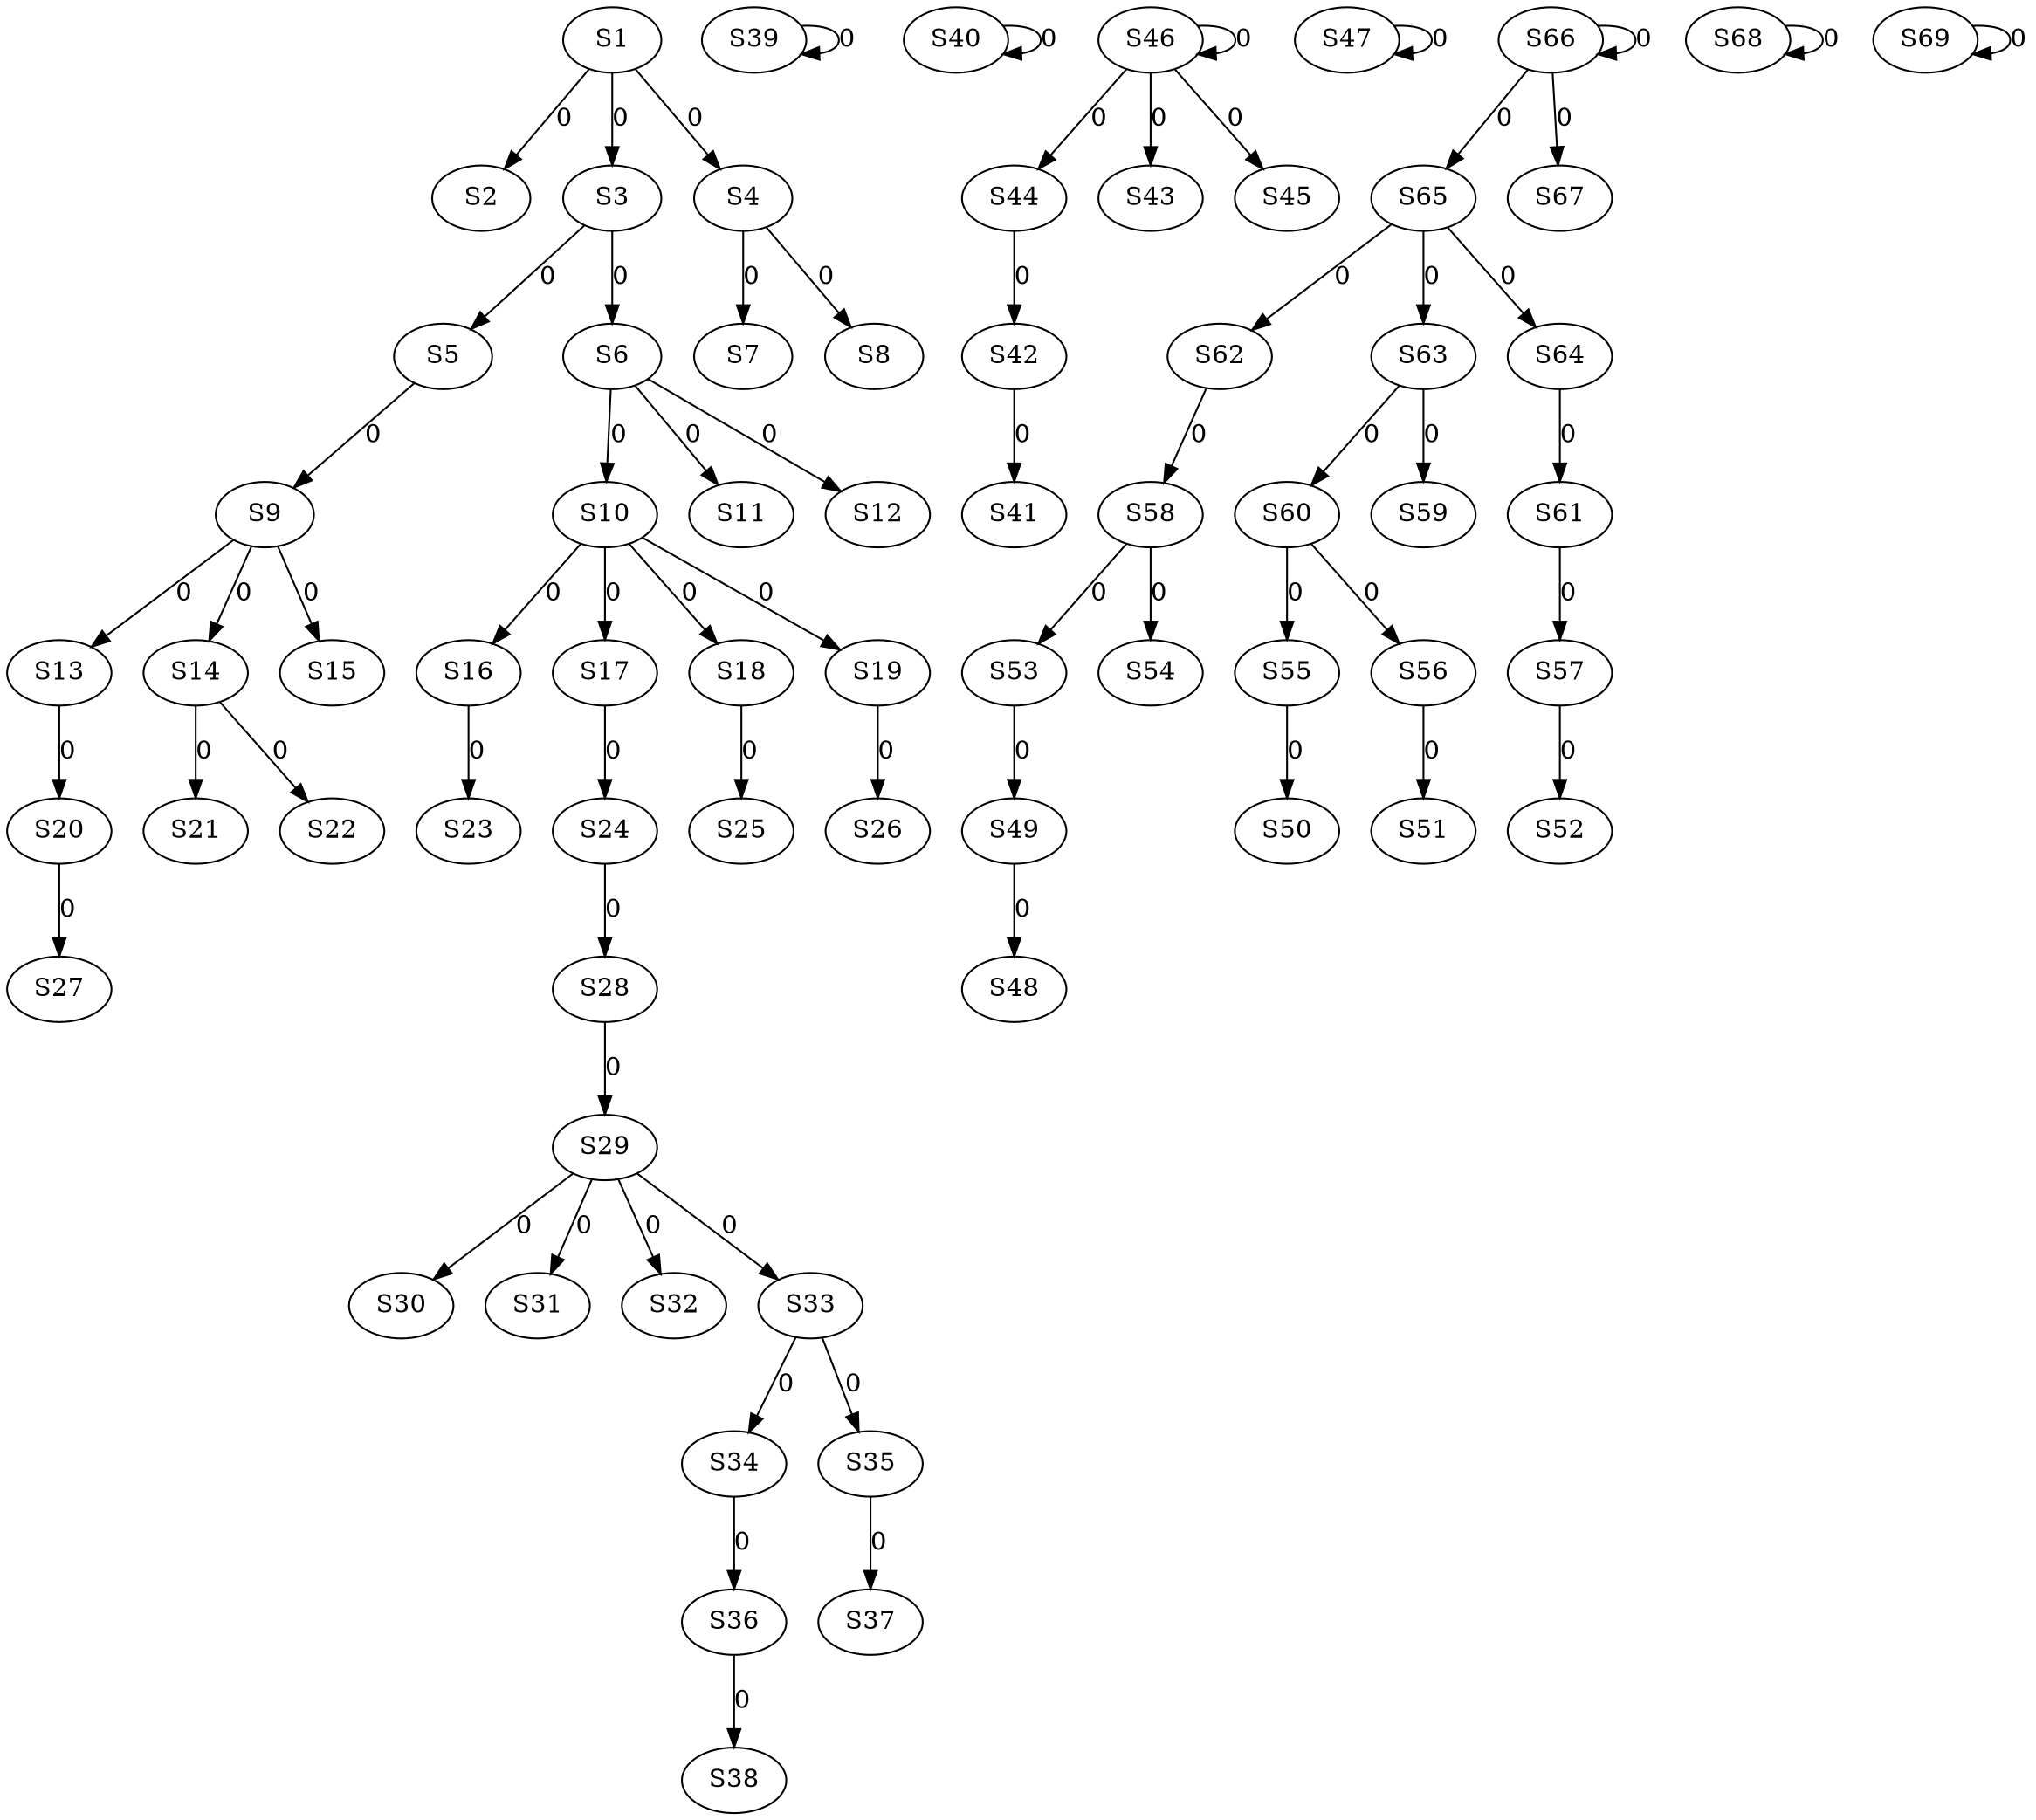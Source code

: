 strict digraph {
	S1 -> S2 [ label = 0 ];
	S1 -> S3 [ label = 0 ];
	S1 -> S4 [ label = 0 ];
	S3 -> S5 [ label = 0 ];
	S3 -> S6 [ label = 0 ];
	S4 -> S7 [ label = 0 ];
	S4 -> S8 [ label = 0 ];
	S5 -> S9 [ label = 0 ];
	S6 -> S10 [ label = 0 ];
	S6 -> S11 [ label = 0 ];
	S6 -> S12 [ label = 0 ];
	S9 -> S13 [ label = 0 ];
	S9 -> S14 [ label = 0 ];
	S9 -> S15 [ label = 0 ];
	S10 -> S16 [ label = 0 ];
	S10 -> S17 [ label = 0 ];
	S10 -> S18 [ label = 0 ];
	S10 -> S19 [ label = 0 ];
	S13 -> S20 [ label = 0 ];
	S14 -> S21 [ label = 0 ];
	S14 -> S22 [ label = 0 ];
	S16 -> S23 [ label = 0 ];
	S17 -> S24 [ label = 0 ];
	S18 -> S25 [ label = 0 ];
	S19 -> S26 [ label = 0 ];
	S20 -> S27 [ label = 0 ];
	S24 -> S28 [ label = 0 ];
	S28 -> S29 [ label = 0 ];
	S29 -> S30 [ label = 0 ];
	S29 -> S31 [ label = 0 ];
	S29 -> S32 [ label = 0 ];
	S29 -> S33 [ label = 0 ];
	S33 -> S34 [ label = 0 ];
	S33 -> S35 [ label = 0 ];
	S34 -> S36 [ label = 0 ];
	S35 -> S37 [ label = 0 ];
	S36 -> S38 [ label = 0 ];
	S39 -> S39 [ label = 0 ];
	S40 -> S40 [ label = 0 ];
	S42 -> S41 [ label = 0 ];
	S44 -> S42 [ label = 0 ];
	S46 -> S43 [ label = 0 ];
	S46 -> S44 [ label = 0 ];
	S46 -> S45 [ label = 0 ];
	S46 -> S46 [ label = 0 ];
	S47 -> S47 [ label = 0 ];
	S49 -> S48 [ label = 0 ];
	S53 -> S49 [ label = 0 ];
	S55 -> S50 [ label = 0 ];
	S56 -> S51 [ label = 0 ];
	S57 -> S52 [ label = 0 ];
	S58 -> S53 [ label = 0 ];
	S58 -> S54 [ label = 0 ];
	S60 -> S55 [ label = 0 ];
	S60 -> S56 [ label = 0 ];
	S61 -> S57 [ label = 0 ];
	S62 -> S58 [ label = 0 ];
	S63 -> S59 [ label = 0 ];
	S63 -> S60 [ label = 0 ];
	S64 -> S61 [ label = 0 ];
	S65 -> S62 [ label = 0 ];
	S65 -> S63 [ label = 0 ];
	S65 -> S64 [ label = 0 ];
	S66 -> S65 [ label = 0 ];
	S66 -> S66 [ label = 0 ];
	S66 -> S67 [ label = 0 ];
	S68 -> S68 [ label = 0 ];
	S69 -> S69 [ label = 0 ];
}